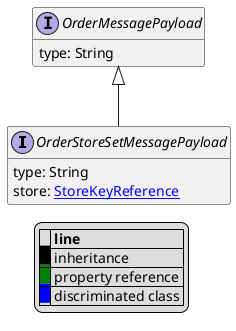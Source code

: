@startuml

hide empty fields
hide empty methods
legend
|= |= line |
|<back:black>   </back>| inheritance |
|<back:green>   </back>| property reference |
|<back:blue>   </back>| discriminated class |
endlegend
interface OrderStoreSetMessagePayload [[OrderStoreSetMessagePayload.svg]] extends OrderMessagePayload {
    type: String
    store: [[StoreKeyReference.svg StoreKeyReference]]
}
interface OrderMessagePayload [[OrderMessagePayload.svg]]  {
    type: String
}





@enduml

